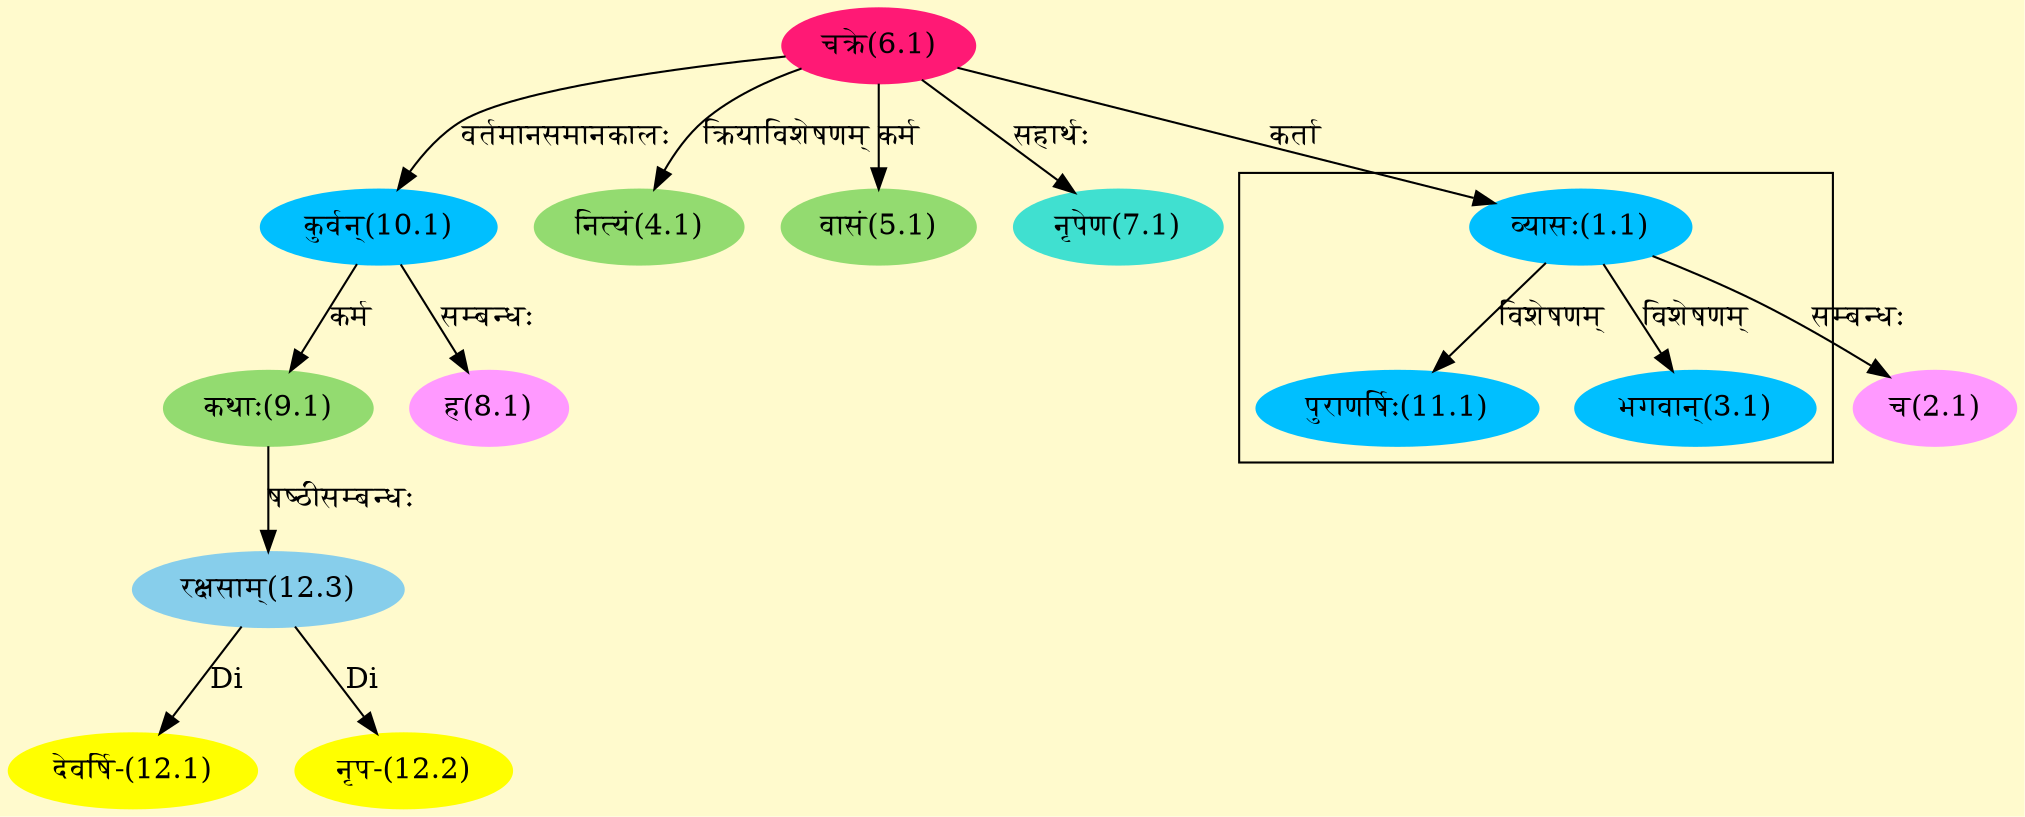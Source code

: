 digraph G{
rankdir=BT;
 compound=true;
 bgcolor="lemonchiffon1";

subgraph cluster_1{
Node3_1 [style=filled, color="#00BFFF" label = "भगवान्(3.1)"]
Node1_1 [style=filled, color="#00BFFF" label = "व्यासः(1.1)"]
Node11_1 [style=filled, color="#00BFFF" label = "पुराणर्षिः(11.1)"]

}
Node1_1 [style=filled, color="#00BFFF" label = "व्यासः(1.1)"]
Node6_1 [style=filled, color="#FF1975" label = "चक्रे(6.1)"]
Node2_1 [style=filled, color="#FF99FF" label = "च(2.1)"]
Node4_1 [style=filled, color="#93DB70" label = "नित्यं(4.1)"]
Node5_1 [style=filled, color="#93DB70" label = "वासं(5.1)"]
Node [style=filled, color="" label = "()"]
Node7_1 [style=filled, color="#40E0D0" label = "नृपेण(7.1)"]
Node8_1 [style=filled, color="#FF99FF" label = "ह(8.1)"]
Node10_1 [style=filled, color="#00BFFF" label = "कुर्वन्(10.1)"]
Node9_1 [style=filled, color="#93DB70" label = "कथाः(9.1)"]
Node12_1 [style=filled, color="#FFFF00" label = "देवर्षि-(12.1)"]
Node12_3 [style=filled, color="#87CEEB" label = "रक्षसाम्(12.3)"]
Node12_2 [style=filled, color="#FFFF00" label = "नृप-(12.2)"]
/* Start of Relations section */

Node1_1 -> Node6_1 [  label="कर्ता"  dir="back" ]
Node2_1 -> Node1_1 [  label="सम्बन्धः"  dir="back" ]
Node3_1 -> Node1_1 [  label="विशेषणम्"  dir="back" ]
Node4_1 -> Node6_1 [  label="क्रियाविशेषणम्"  dir="back" ]
Node5_1 -> Node6_1 [  label="कर्म"  dir="back" ]
Node7_1 -> Node6_1 [  label="सहार्थः"  dir="back" ]
Node8_1 -> Node10_1 [  label="सम्बन्धः"  dir="back" ]
Node9_1 -> Node10_1 [  label="कर्म"  dir="back" ]
Node10_1 -> Node6_1 [  label="वर्तमानसमानकालः"  dir="back" ]
Node11_1 -> Node1_1 [  label="विशेषणम्"  dir="back" ]
Node12_1 -> Node12_3 [  label="Di"  dir="back" ]
Node12_2 -> Node12_3 [  label="Di"  dir="back" ]
Node12_3 -> Node9_1 [  label="षष्ठीसम्बन्धः"  dir="back" ]
}
